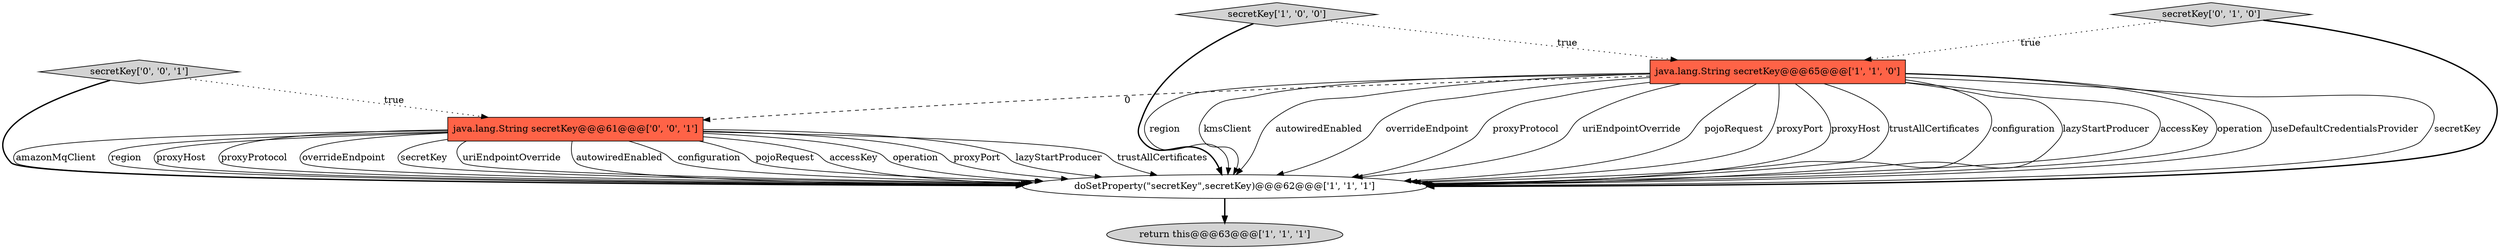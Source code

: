 digraph {
2 [style = filled, label = "return this@@@63@@@['1', '1', '1']", fillcolor = lightgray, shape = ellipse image = "AAA0AAABBB1BBB"];
6 [style = filled, label = "secretKey['0', '0', '1']", fillcolor = lightgray, shape = diamond image = "AAA0AAABBB3BBB"];
5 [style = filled, label = "java.lang.String secretKey@@@61@@@['0', '0', '1']", fillcolor = tomato, shape = box image = "AAA0AAABBB3BBB"];
0 [style = filled, label = "secretKey['1', '0', '0']", fillcolor = lightgray, shape = diamond image = "AAA0AAABBB1BBB"];
1 [style = filled, label = "java.lang.String secretKey@@@65@@@['1', '1', '0']", fillcolor = tomato, shape = box image = "AAA0AAABBB1BBB"];
4 [style = filled, label = "secretKey['0', '1', '0']", fillcolor = lightgray, shape = diamond image = "AAA0AAABBB2BBB"];
3 [style = filled, label = "doSetProperty(\"secretKey\",secretKey)@@@62@@@['1', '1', '1']", fillcolor = white, shape = ellipse image = "AAA0AAABBB1BBB"];
0->3 [style = bold, label=""];
5->3 [style = solid, label="amazonMqClient"];
4->3 [style = bold, label=""];
6->3 [style = bold, label=""];
1->3 [style = solid, label="region"];
1->5 [style = dashed, label="0"];
5->3 [style = solid, label="region"];
4->1 [style = dotted, label="true"];
1->3 [style = solid, label="kmsClient"];
1->3 [style = solid, label="autowiredEnabled"];
1->3 [style = solid, label="overrideEndpoint"];
5->3 [style = solid, label="proxyHost"];
5->3 [style = solid, label="proxyProtocol"];
1->3 [style = solid, label="proxyProtocol"];
1->3 [style = solid, label="uriEndpointOverride"];
5->3 [style = solid, label="overrideEndpoint"];
1->3 [style = solid, label="pojoRequest"];
1->3 [style = solid, label="proxyPort"];
5->3 [style = solid, label="secretKey"];
5->3 [style = solid, label="uriEndpointOverride"];
1->3 [style = solid, label="proxyHost"];
5->3 [style = solid, label="autowiredEnabled"];
5->3 [style = solid, label="configuration"];
1->3 [style = solid, label="trustAllCertificates"];
1->3 [style = solid, label="configuration"];
5->3 [style = solid, label="pojoRequest"];
5->3 [style = solid, label="accessKey"];
3->2 [style = bold, label=""];
1->3 [style = solid, label="lazyStartProducer"];
1->3 [style = solid, label="accessKey"];
5->3 [style = solid, label="operation"];
1->3 [style = solid, label="operation"];
5->3 [style = solid, label="proxyPort"];
1->3 [style = solid, label="useDefaultCredentialsProvider"];
5->3 [style = solid, label="lazyStartProducer"];
5->3 [style = solid, label="trustAllCertificates"];
1->3 [style = solid, label="secretKey"];
6->5 [style = dotted, label="true"];
0->1 [style = dotted, label="true"];
}

